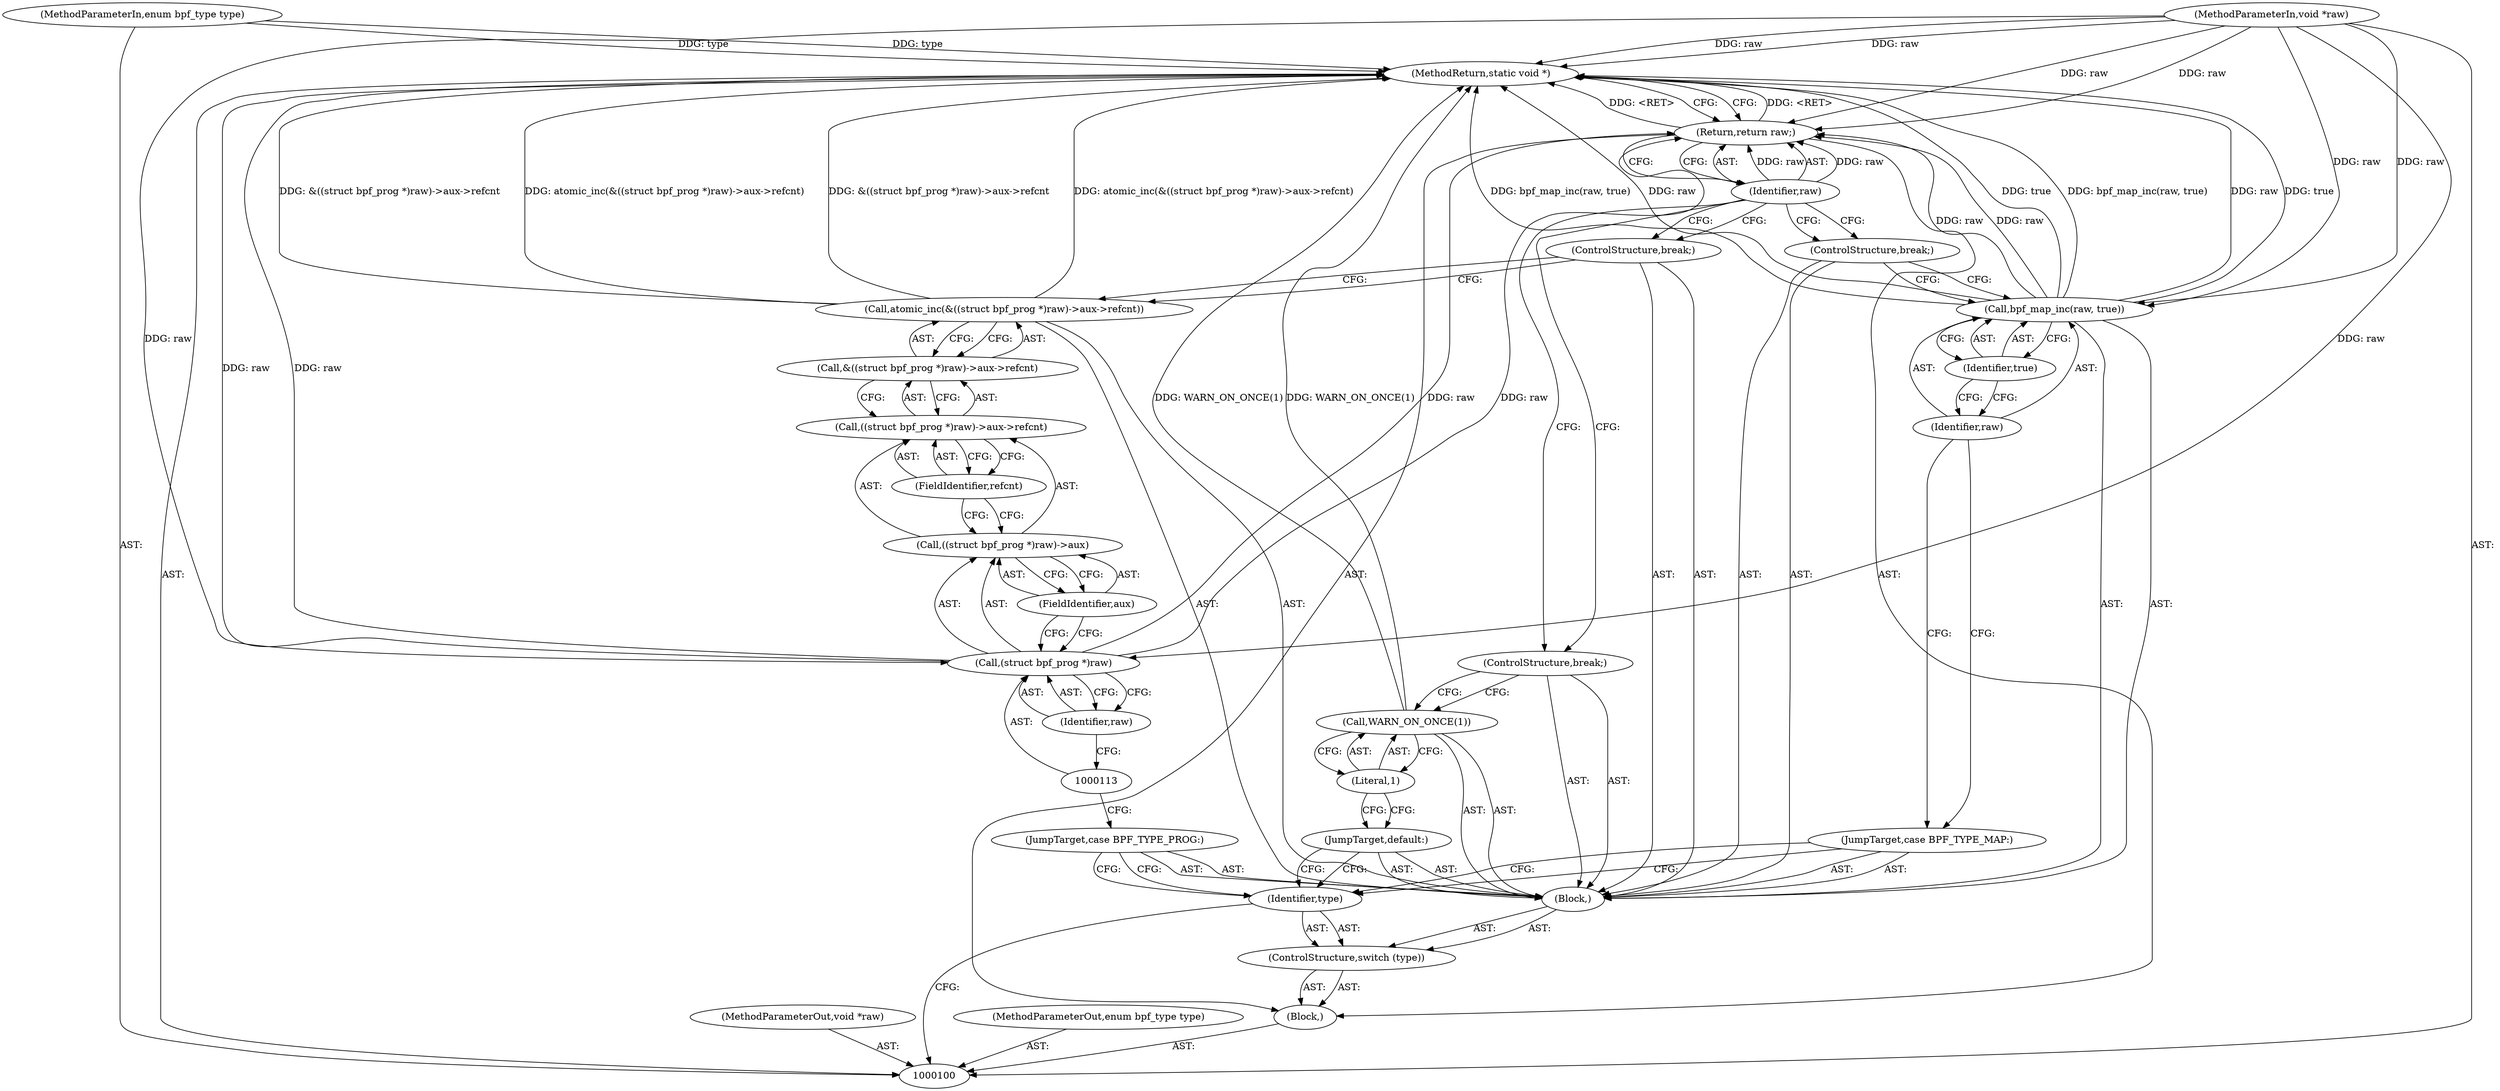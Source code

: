 digraph "1_linux_92117d8443bc5afacc8d5ba82e541946310f106e" {
"1000129" [label="(MethodReturn,static void *)"];
"1000101" [label="(MethodParameterIn,void *raw)"];
"1000164" [label="(MethodParameterOut,void *raw)"];
"1000102" [label="(MethodParameterIn,enum bpf_type type)"];
"1000165" [label="(MethodParameterOut,enum bpf_type type)"];
"1000123" [label="(JumpTarget,default:)"];
"1000125" [label="(Literal,1)"];
"1000124" [label="(Call,WARN_ON_ONCE(1))"];
"1000126" [label="(ControlStructure,break;)"];
"1000127" [label="(Return,return raw;)"];
"1000128" [label="(Identifier,raw)"];
"1000103" [label="(Block,)"];
"1000105" [label="(Identifier,type)"];
"1000106" [label="(Block,)"];
"1000104" [label="(ControlStructure,switch (type))"];
"1000107" [label="(JumpTarget,case BPF_TYPE_PROG:)"];
"1000109" [label="(Call,&((struct bpf_prog *)raw)->aux->refcnt)"];
"1000110" [label="(Call,((struct bpf_prog *)raw)->aux->refcnt)"];
"1000111" [label="(Call,((struct bpf_prog *)raw)->aux)"];
"1000112" [label="(Call,(struct bpf_prog *)raw)"];
"1000108" [label="(Call,atomic_inc(&((struct bpf_prog *)raw)->aux->refcnt))"];
"1000114" [label="(Identifier,raw)"];
"1000115" [label="(FieldIdentifier,aux)"];
"1000116" [label="(FieldIdentifier,refcnt)"];
"1000117" [label="(ControlStructure,break;)"];
"1000118" [label="(JumpTarget,case BPF_TYPE_MAP:)"];
"1000120" [label="(Identifier,raw)"];
"1000121" [label="(Identifier,true)"];
"1000119" [label="(Call,bpf_map_inc(raw, true))"];
"1000122" [label="(ControlStructure,break;)"];
"1000129" -> "1000100"  [label="AST: "];
"1000129" -> "1000127"  [label="CFG: "];
"1000127" -> "1000129"  [label="DDG: <RET>"];
"1000108" -> "1000129"  [label="DDG: atomic_inc(&((struct bpf_prog *)raw)->aux->refcnt)"];
"1000108" -> "1000129"  [label="DDG: &((struct bpf_prog *)raw)->aux->refcnt"];
"1000112" -> "1000129"  [label="DDG: raw"];
"1000119" -> "1000129"  [label="DDG: true"];
"1000119" -> "1000129"  [label="DDG: bpf_map_inc(raw, true)"];
"1000119" -> "1000129"  [label="DDG: raw"];
"1000124" -> "1000129"  [label="DDG: WARN_ON_ONCE(1)"];
"1000102" -> "1000129"  [label="DDG: type"];
"1000101" -> "1000129"  [label="DDG: raw"];
"1000101" -> "1000100"  [label="AST: "];
"1000101" -> "1000129"  [label="DDG: raw"];
"1000101" -> "1000112"  [label="DDG: raw"];
"1000101" -> "1000119"  [label="DDG: raw"];
"1000101" -> "1000127"  [label="DDG: raw"];
"1000164" -> "1000100"  [label="AST: "];
"1000102" -> "1000100"  [label="AST: "];
"1000102" -> "1000129"  [label="DDG: type"];
"1000165" -> "1000100"  [label="AST: "];
"1000123" -> "1000106"  [label="AST: "];
"1000123" -> "1000105"  [label="CFG: "];
"1000125" -> "1000123"  [label="CFG: "];
"1000125" -> "1000124"  [label="AST: "];
"1000125" -> "1000123"  [label="CFG: "];
"1000124" -> "1000125"  [label="CFG: "];
"1000124" -> "1000106"  [label="AST: "];
"1000124" -> "1000125"  [label="CFG: "];
"1000125" -> "1000124"  [label="AST: "];
"1000126" -> "1000124"  [label="CFG: "];
"1000124" -> "1000129"  [label="DDG: WARN_ON_ONCE(1)"];
"1000126" -> "1000106"  [label="AST: "];
"1000126" -> "1000124"  [label="CFG: "];
"1000128" -> "1000126"  [label="CFG: "];
"1000127" -> "1000103"  [label="AST: "];
"1000127" -> "1000128"  [label="CFG: "];
"1000128" -> "1000127"  [label="AST: "];
"1000129" -> "1000127"  [label="CFG: "];
"1000127" -> "1000129"  [label="DDG: <RET>"];
"1000128" -> "1000127"  [label="DDG: raw"];
"1000112" -> "1000127"  [label="DDG: raw"];
"1000119" -> "1000127"  [label="DDG: raw"];
"1000101" -> "1000127"  [label="DDG: raw"];
"1000128" -> "1000127"  [label="AST: "];
"1000128" -> "1000117"  [label="CFG: "];
"1000128" -> "1000122"  [label="CFG: "];
"1000128" -> "1000126"  [label="CFG: "];
"1000127" -> "1000128"  [label="CFG: "];
"1000128" -> "1000127"  [label="DDG: raw"];
"1000103" -> "1000100"  [label="AST: "];
"1000104" -> "1000103"  [label="AST: "];
"1000127" -> "1000103"  [label="AST: "];
"1000105" -> "1000104"  [label="AST: "];
"1000105" -> "1000100"  [label="CFG: "];
"1000107" -> "1000105"  [label="CFG: "];
"1000118" -> "1000105"  [label="CFG: "];
"1000123" -> "1000105"  [label="CFG: "];
"1000106" -> "1000104"  [label="AST: "];
"1000107" -> "1000106"  [label="AST: "];
"1000108" -> "1000106"  [label="AST: "];
"1000117" -> "1000106"  [label="AST: "];
"1000118" -> "1000106"  [label="AST: "];
"1000119" -> "1000106"  [label="AST: "];
"1000122" -> "1000106"  [label="AST: "];
"1000123" -> "1000106"  [label="AST: "];
"1000124" -> "1000106"  [label="AST: "];
"1000126" -> "1000106"  [label="AST: "];
"1000104" -> "1000103"  [label="AST: "];
"1000105" -> "1000104"  [label="AST: "];
"1000106" -> "1000104"  [label="AST: "];
"1000107" -> "1000106"  [label="AST: "];
"1000107" -> "1000105"  [label="CFG: "];
"1000113" -> "1000107"  [label="CFG: "];
"1000109" -> "1000108"  [label="AST: "];
"1000109" -> "1000110"  [label="CFG: "];
"1000110" -> "1000109"  [label="AST: "];
"1000108" -> "1000109"  [label="CFG: "];
"1000110" -> "1000109"  [label="AST: "];
"1000110" -> "1000116"  [label="CFG: "];
"1000111" -> "1000110"  [label="AST: "];
"1000116" -> "1000110"  [label="AST: "];
"1000109" -> "1000110"  [label="CFG: "];
"1000111" -> "1000110"  [label="AST: "];
"1000111" -> "1000115"  [label="CFG: "];
"1000112" -> "1000111"  [label="AST: "];
"1000115" -> "1000111"  [label="AST: "];
"1000116" -> "1000111"  [label="CFG: "];
"1000112" -> "1000111"  [label="AST: "];
"1000112" -> "1000114"  [label="CFG: "];
"1000113" -> "1000112"  [label="AST: "];
"1000114" -> "1000112"  [label="AST: "];
"1000115" -> "1000112"  [label="CFG: "];
"1000112" -> "1000129"  [label="DDG: raw"];
"1000101" -> "1000112"  [label="DDG: raw"];
"1000112" -> "1000127"  [label="DDG: raw"];
"1000108" -> "1000106"  [label="AST: "];
"1000108" -> "1000109"  [label="CFG: "];
"1000109" -> "1000108"  [label="AST: "];
"1000117" -> "1000108"  [label="CFG: "];
"1000108" -> "1000129"  [label="DDG: atomic_inc(&((struct bpf_prog *)raw)->aux->refcnt)"];
"1000108" -> "1000129"  [label="DDG: &((struct bpf_prog *)raw)->aux->refcnt"];
"1000114" -> "1000112"  [label="AST: "];
"1000114" -> "1000113"  [label="CFG: "];
"1000112" -> "1000114"  [label="CFG: "];
"1000115" -> "1000111"  [label="AST: "];
"1000115" -> "1000112"  [label="CFG: "];
"1000111" -> "1000115"  [label="CFG: "];
"1000116" -> "1000110"  [label="AST: "];
"1000116" -> "1000111"  [label="CFG: "];
"1000110" -> "1000116"  [label="CFG: "];
"1000117" -> "1000106"  [label="AST: "];
"1000117" -> "1000108"  [label="CFG: "];
"1000128" -> "1000117"  [label="CFG: "];
"1000118" -> "1000106"  [label="AST: "];
"1000118" -> "1000105"  [label="CFG: "];
"1000120" -> "1000118"  [label="CFG: "];
"1000120" -> "1000119"  [label="AST: "];
"1000120" -> "1000118"  [label="CFG: "];
"1000121" -> "1000120"  [label="CFG: "];
"1000121" -> "1000119"  [label="AST: "];
"1000121" -> "1000120"  [label="CFG: "];
"1000119" -> "1000121"  [label="CFG: "];
"1000119" -> "1000106"  [label="AST: "];
"1000119" -> "1000121"  [label="CFG: "];
"1000120" -> "1000119"  [label="AST: "];
"1000121" -> "1000119"  [label="AST: "];
"1000122" -> "1000119"  [label="CFG: "];
"1000119" -> "1000129"  [label="DDG: true"];
"1000119" -> "1000129"  [label="DDG: bpf_map_inc(raw, true)"];
"1000119" -> "1000129"  [label="DDG: raw"];
"1000101" -> "1000119"  [label="DDG: raw"];
"1000119" -> "1000127"  [label="DDG: raw"];
"1000122" -> "1000106"  [label="AST: "];
"1000122" -> "1000119"  [label="CFG: "];
"1000128" -> "1000122"  [label="CFG: "];
}
